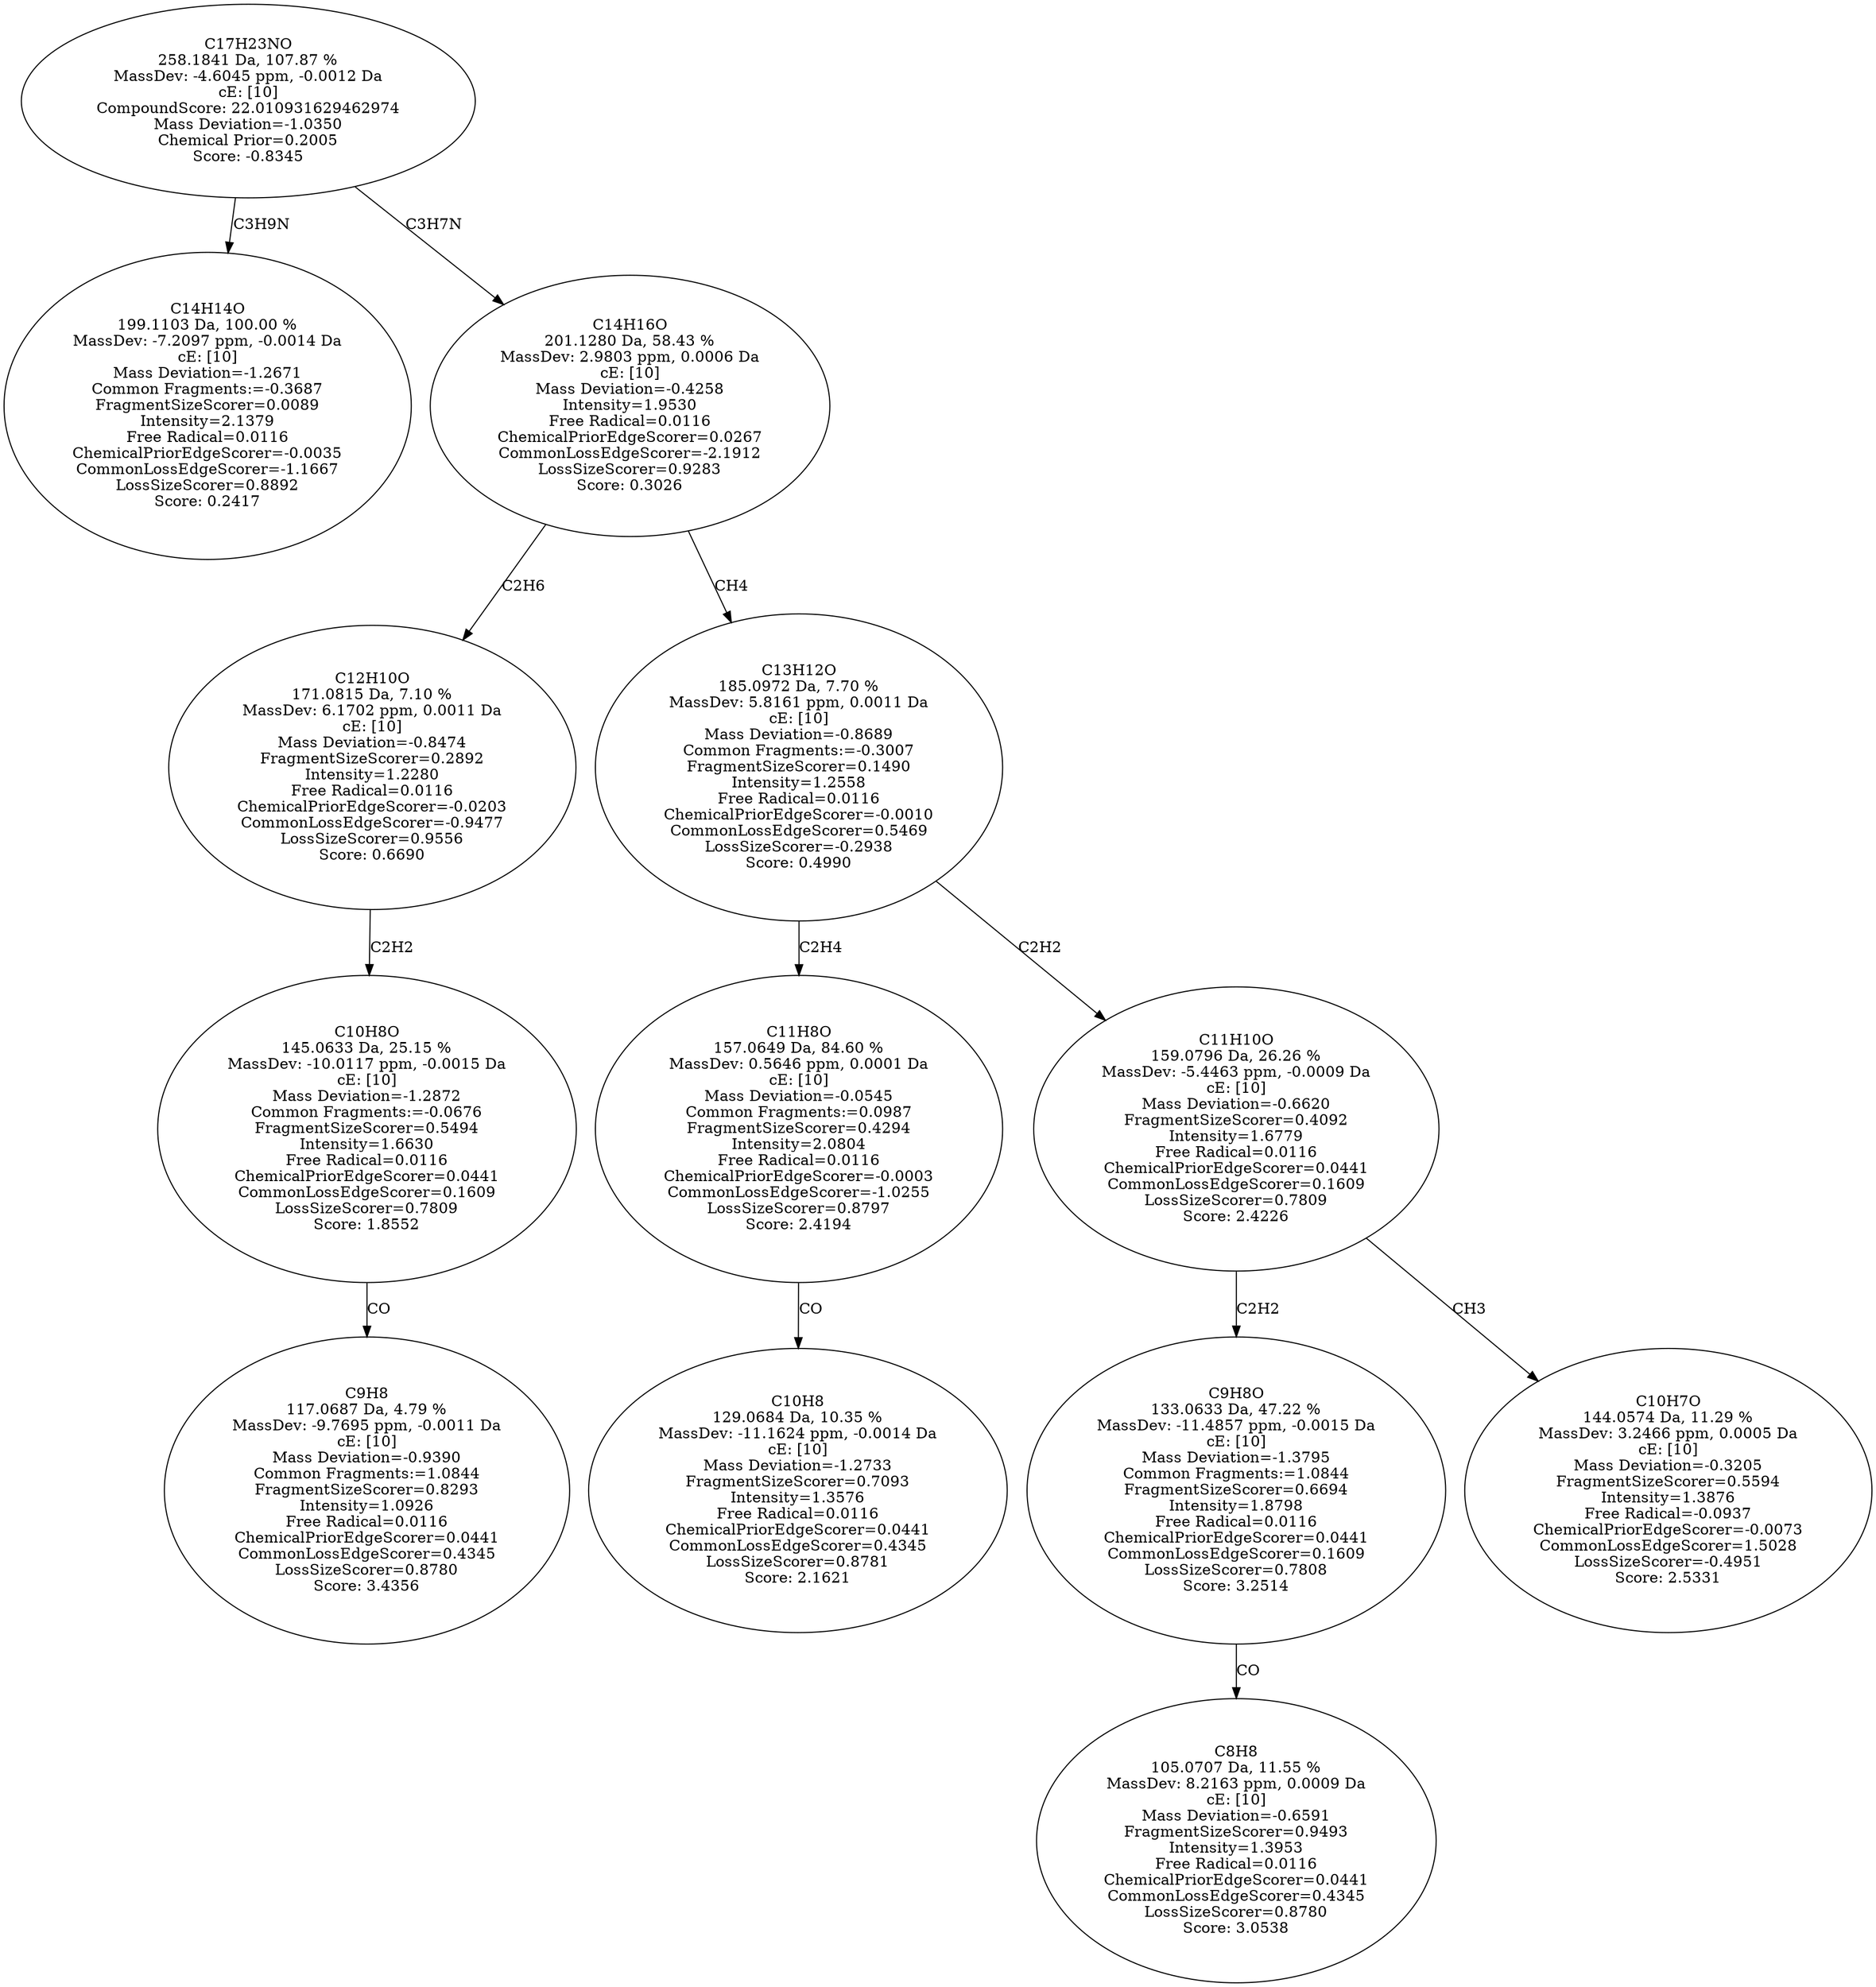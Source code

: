 strict digraph {
v1 [label="C14H14O\n199.1103 Da, 100.00 %\nMassDev: -7.2097 ppm, -0.0014 Da\ncE: [10]\nMass Deviation=-1.2671\nCommon Fragments:=-0.3687\nFragmentSizeScorer=0.0089\nIntensity=2.1379\nFree Radical=0.0116\nChemicalPriorEdgeScorer=-0.0035\nCommonLossEdgeScorer=-1.1667\nLossSizeScorer=0.8892\nScore: 0.2417"];
v2 [label="C9H8\n117.0687 Da, 4.79 %\nMassDev: -9.7695 ppm, -0.0011 Da\ncE: [10]\nMass Deviation=-0.9390\nCommon Fragments:=1.0844\nFragmentSizeScorer=0.8293\nIntensity=1.0926\nFree Radical=0.0116\nChemicalPriorEdgeScorer=0.0441\nCommonLossEdgeScorer=0.4345\nLossSizeScorer=0.8780\nScore: 3.4356"];
v3 [label="C10H8O\n145.0633 Da, 25.15 %\nMassDev: -10.0117 ppm, -0.0015 Da\ncE: [10]\nMass Deviation=-1.2872\nCommon Fragments:=-0.0676\nFragmentSizeScorer=0.5494\nIntensity=1.6630\nFree Radical=0.0116\nChemicalPriorEdgeScorer=0.0441\nCommonLossEdgeScorer=0.1609\nLossSizeScorer=0.7809\nScore: 1.8552"];
v4 [label="C12H10O\n171.0815 Da, 7.10 %\nMassDev: 6.1702 ppm, 0.0011 Da\ncE: [10]\nMass Deviation=-0.8474\nFragmentSizeScorer=0.2892\nIntensity=1.2280\nFree Radical=0.0116\nChemicalPriorEdgeScorer=-0.0203\nCommonLossEdgeScorer=-0.9477\nLossSizeScorer=0.9556\nScore: 0.6690"];
v5 [label="C10H8\n129.0684 Da, 10.35 %\nMassDev: -11.1624 ppm, -0.0014 Da\ncE: [10]\nMass Deviation=-1.2733\nFragmentSizeScorer=0.7093\nIntensity=1.3576\nFree Radical=0.0116\nChemicalPriorEdgeScorer=0.0441\nCommonLossEdgeScorer=0.4345\nLossSizeScorer=0.8781\nScore: 2.1621"];
v6 [label="C11H8O\n157.0649 Da, 84.60 %\nMassDev: 0.5646 ppm, 0.0001 Da\ncE: [10]\nMass Deviation=-0.0545\nCommon Fragments:=0.0987\nFragmentSizeScorer=0.4294\nIntensity=2.0804\nFree Radical=0.0116\nChemicalPriorEdgeScorer=-0.0003\nCommonLossEdgeScorer=-1.0255\nLossSizeScorer=0.8797\nScore: 2.4194"];
v7 [label="C8H8\n105.0707 Da, 11.55 %\nMassDev: 8.2163 ppm, 0.0009 Da\ncE: [10]\nMass Deviation=-0.6591\nFragmentSizeScorer=0.9493\nIntensity=1.3953\nFree Radical=0.0116\nChemicalPriorEdgeScorer=0.0441\nCommonLossEdgeScorer=0.4345\nLossSizeScorer=0.8780\nScore: 3.0538"];
v8 [label="C9H8O\n133.0633 Da, 47.22 %\nMassDev: -11.4857 ppm, -0.0015 Da\ncE: [10]\nMass Deviation=-1.3795\nCommon Fragments:=1.0844\nFragmentSizeScorer=0.6694\nIntensity=1.8798\nFree Radical=0.0116\nChemicalPriorEdgeScorer=0.0441\nCommonLossEdgeScorer=0.1609\nLossSizeScorer=0.7808\nScore: 3.2514"];
v9 [label="C10H7O\n144.0574 Da, 11.29 %\nMassDev: 3.2466 ppm, 0.0005 Da\ncE: [10]\nMass Deviation=-0.3205\nFragmentSizeScorer=0.5594\nIntensity=1.3876\nFree Radical=-0.0937\nChemicalPriorEdgeScorer=-0.0073\nCommonLossEdgeScorer=1.5028\nLossSizeScorer=-0.4951\nScore: 2.5331"];
v10 [label="C11H10O\n159.0796 Da, 26.26 %\nMassDev: -5.4463 ppm, -0.0009 Da\ncE: [10]\nMass Deviation=-0.6620\nFragmentSizeScorer=0.4092\nIntensity=1.6779\nFree Radical=0.0116\nChemicalPriorEdgeScorer=0.0441\nCommonLossEdgeScorer=0.1609\nLossSizeScorer=0.7809\nScore: 2.4226"];
v11 [label="C13H12O\n185.0972 Da, 7.70 %\nMassDev: 5.8161 ppm, 0.0011 Da\ncE: [10]\nMass Deviation=-0.8689\nCommon Fragments:=-0.3007\nFragmentSizeScorer=0.1490\nIntensity=1.2558\nFree Radical=0.0116\nChemicalPriorEdgeScorer=-0.0010\nCommonLossEdgeScorer=0.5469\nLossSizeScorer=-0.2938\nScore: 0.4990"];
v12 [label="C14H16O\n201.1280 Da, 58.43 %\nMassDev: 2.9803 ppm, 0.0006 Da\ncE: [10]\nMass Deviation=-0.4258\nIntensity=1.9530\nFree Radical=0.0116\nChemicalPriorEdgeScorer=0.0267\nCommonLossEdgeScorer=-2.1912\nLossSizeScorer=0.9283\nScore: 0.3026"];
v13 [label="C17H23NO\n258.1841 Da, 107.87 %\nMassDev: -4.6045 ppm, -0.0012 Da\ncE: [10]\nCompoundScore: 22.010931629462974\nMass Deviation=-1.0350\nChemical Prior=0.2005\nScore: -0.8345"];
v13 -> v1 [label="C3H9N"];
v3 -> v2 [label="CO"];
v4 -> v3 [label="C2H2"];
v12 -> v4 [label="C2H6"];
v6 -> v5 [label="CO"];
v11 -> v6 [label="C2H4"];
v8 -> v7 [label="CO"];
v10 -> v8 [label="C2H2"];
v10 -> v9 [label="CH3"];
v11 -> v10 [label="C2H2"];
v12 -> v11 [label="CH4"];
v13 -> v12 [label="C3H7N"];
}